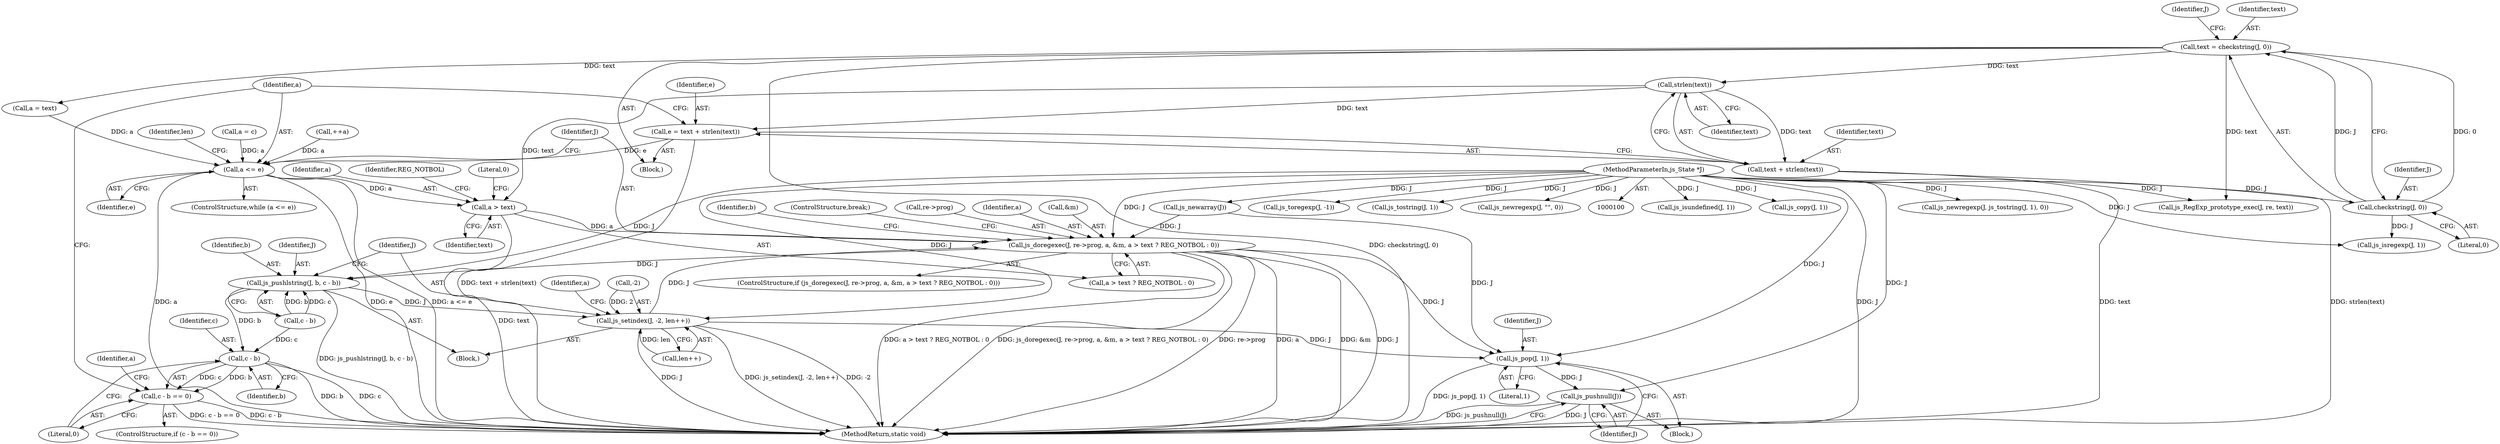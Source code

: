 digraph "0_mujs_00d4606c3baf813b7b1c176823b2729bf51002a2_1@API" {
"1000175" [label="(Call,strlen(text))"];
"1000111" [label="(Call,text = checkstring(J, 0))"];
"1000113" [label="(Call,checkstring(J, 0))"];
"1000101" [label="(MethodParameterIn,js_State *J)"];
"1000171" [label="(Call,e = text + strlen(text))"];
"1000178" [label="(Call,a <= e)"];
"1000192" [label="(Call,a > text)"];
"1000183" [label="(Call,js_doregexec(J, re->prog, a, &m, a > text ? REG_NOTBOL : 0))"];
"1000216" [label="(Call,js_pushlstring(J, b, c - b))"];
"1000222" [label="(Call,js_setindex(J, -2, len++))"];
"1000244" [label="(Call,js_pop(J, 1))"];
"1000247" [label="(Call,js_pushnull(J))"];
"1000233" [label="(Call,c - b)"];
"1000232" [label="(Call,c - b == 0)"];
"1000173" [label="(Call,text + strlen(text))"];
"1000249" [label="(MethodReturn,static void)"];
"1000226" [label="(Call,len++)"];
"1000189" [label="(Call,&m)"];
"1000184" [label="(Identifier,J)"];
"1000111" [label="(Call,text = checkstring(J, 0))"];
"1000247" [label="(Call,js_pushnull(J))"];
"1000117" [label="(Call,js_isregexp(J, 1))"];
"1000125" [label="(Call,js_isundefined(J, 1))"];
"1000102" [label="(Block,)"];
"1000244" [label="(Call,js_pop(J, 1))"];
"1000219" [label="(Call,c - b)"];
"1000101" [label="(MethodParameterIn,js_State *J)"];
"1000182" [label="(ControlStructure,if (js_doregexec(J, re->prog, a, &m, a > text ? REG_NOTBOL : 0)))"];
"1000179" [label="(Identifier,a)"];
"1000163" [label="(Call,js_newarray(J))"];
"1000199" [label="(Identifier,b)"];
"1000223" [label="(Identifier,J)"];
"1000243" [label="(Block,)"];
"1000114" [label="(Identifier,J)"];
"1000237" [label="(Call,++a)"];
"1000197" [label="(ControlStructure,break;)"];
"1000232" [label="(Call,c - b == 0)"];
"1000235" [label="(Identifier,b)"];
"1000120" [label="(Call,js_copy(J, 1))"];
"1000115" [label="(Literal,0)"];
"1000180" [label="(Identifier,e)"];
"1000194" [label="(Identifier,text)"];
"1000196" [label="(Literal,0)"];
"1000174" [label="(Identifier,text)"];
"1000236" [label="(Literal,0)"];
"1000133" [label="(Call,js_newregexp(J, js_tostring(J, 1), 0))"];
"1000113" [label="(Call,checkstring(J, 0))"];
"1000118" [label="(Identifier,J)"];
"1000141" [label="(Call,js_toregexp(J, -1))"];
"1000178" [label="(Call,a <= e)"];
"1000135" [label="(Call,js_tostring(J, 1))"];
"1000193" [label="(Identifier,a)"];
"1000173" [label="(Call,text + strlen(text))"];
"1000191" [label="(Call,a > text ? REG_NOTBOL : 0)"];
"1000176" [label="(Identifier,text)"];
"1000168" [label="(Call,a = text)"];
"1000112" [label="(Identifier,text)"];
"1000241" [label="(Identifier,len)"];
"1000216" [label="(Call,js_pushlstring(J, b, c - b))"];
"1000128" [label="(Call,js_newregexp(J, \"\", 0))"];
"1000246" [label="(Literal,1)"];
"1000238" [label="(Identifier,a)"];
"1000175" [label="(Call,strlen(text))"];
"1000222" [label="(Call,js_setindex(J, -2, len++))"];
"1000172" [label="(Identifier,e)"];
"1000192" [label="(Call,a > text)"];
"1000183" [label="(Call,js_doregexec(J, re->prog, a, &m, a > text ? REG_NOTBOL : 0))"];
"1000195" [label="(Identifier,REG_NOTBOL)"];
"1000217" [label="(Identifier,J)"];
"1000224" [label="(Call,-2)"];
"1000228" [label="(Call,a = c)"];
"1000231" [label="(ControlStructure,if (c - b == 0))"];
"1000218" [label="(Identifier,b)"];
"1000185" [label="(Call,re->prog)"];
"1000181" [label="(Block,)"];
"1000177" [label="(ControlStructure,while (a <= e))"];
"1000233" [label="(Call,c - b)"];
"1000245" [label="(Identifier,J)"];
"1000234" [label="(Identifier,c)"];
"1000171" [label="(Call,e = text + strlen(text))"];
"1000248" [label="(Identifier,J)"];
"1000229" [label="(Identifier,a)"];
"1000153" [label="(Call,js_RegExp_prototype_exec(J, re, text))"];
"1000188" [label="(Identifier,a)"];
"1000175" -> "1000173"  [label="AST: "];
"1000175" -> "1000176"  [label="CFG: "];
"1000176" -> "1000175"  [label="AST: "];
"1000173" -> "1000175"  [label="CFG: "];
"1000175" -> "1000171"  [label="DDG: text"];
"1000175" -> "1000173"  [label="DDG: text"];
"1000111" -> "1000175"  [label="DDG: text"];
"1000175" -> "1000192"  [label="DDG: text"];
"1000111" -> "1000102"  [label="AST: "];
"1000111" -> "1000113"  [label="CFG: "];
"1000112" -> "1000111"  [label="AST: "];
"1000113" -> "1000111"  [label="AST: "];
"1000118" -> "1000111"  [label="CFG: "];
"1000111" -> "1000249"  [label="DDG: checkstring(J, 0)"];
"1000113" -> "1000111"  [label="DDG: J"];
"1000113" -> "1000111"  [label="DDG: 0"];
"1000111" -> "1000153"  [label="DDG: text"];
"1000111" -> "1000168"  [label="DDG: text"];
"1000113" -> "1000115"  [label="CFG: "];
"1000114" -> "1000113"  [label="AST: "];
"1000115" -> "1000113"  [label="AST: "];
"1000101" -> "1000113"  [label="DDG: J"];
"1000113" -> "1000117"  [label="DDG: J"];
"1000101" -> "1000100"  [label="AST: "];
"1000101" -> "1000249"  [label="DDG: J"];
"1000101" -> "1000117"  [label="DDG: J"];
"1000101" -> "1000120"  [label="DDG: J"];
"1000101" -> "1000125"  [label="DDG: J"];
"1000101" -> "1000128"  [label="DDG: J"];
"1000101" -> "1000133"  [label="DDG: J"];
"1000101" -> "1000135"  [label="DDG: J"];
"1000101" -> "1000141"  [label="DDG: J"];
"1000101" -> "1000153"  [label="DDG: J"];
"1000101" -> "1000163"  [label="DDG: J"];
"1000101" -> "1000183"  [label="DDG: J"];
"1000101" -> "1000216"  [label="DDG: J"];
"1000101" -> "1000222"  [label="DDG: J"];
"1000101" -> "1000244"  [label="DDG: J"];
"1000101" -> "1000247"  [label="DDG: J"];
"1000171" -> "1000102"  [label="AST: "];
"1000171" -> "1000173"  [label="CFG: "];
"1000172" -> "1000171"  [label="AST: "];
"1000173" -> "1000171"  [label="AST: "];
"1000179" -> "1000171"  [label="CFG: "];
"1000171" -> "1000249"  [label="DDG: text + strlen(text)"];
"1000171" -> "1000178"  [label="DDG: e"];
"1000178" -> "1000177"  [label="AST: "];
"1000178" -> "1000180"  [label="CFG: "];
"1000179" -> "1000178"  [label="AST: "];
"1000180" -> "1000178"  [label="AST: "];
"1000184" -> "1000178"  [label="CFG: "];
"1000241" -> "1000178"  [label="CFG: "];
"1000178" -> "1000249"  [label="DDG: a"];
"1000178" -> "1000249"  [label="DDG: a <= e"];
"1000178" -> "1000249"  [label="DDG: e"];
"1000168" -> "1000178"  [label="DDG: a"];
"1000237" -> "1000178"  [label="DDG: a"];
"1000228" -> "1000178"  [label="DDG: a"];
"1000178" -> "1000192"  [label="DDG: a"];
"1000192" -> "1000191"  [label="AST: "];
"1000192" -> "1000194"  [label="CFG: "];
"1000193" -> "1000192"  [label="AST: "];
"1000194" -> "1000192"  [label="AST: "];
"1000195" -> "1000192"  [label="CFG: "];
"1000196" -> "1000192"  [label="CFG: "];
"1000192" -> "1000249"  [label="DDG: text"];
"1000192" -> "1000183"  [label="DDG: a"];
"1000183" -> "1000182"  [label="AST: "];
"1000183" -> "1000191"  [label="CFG: "];
"1000184" -> "1000183"  [label="AST: "];
"1000185" -> "1000183"  [label="AST: "];
"1000188" -> "1000183"  [label="AST: "];
"1000189" -> "1000183"  [label="AST: "];
"1000191" -> "1000183"  [label="AST: "];
"1000197" -> "1000183"  [label="CFG: "];
"1000199" -> "1000183"  [label="CFG: "];
"1000183" -> "1000249"  [label="DDG: re->prog"];
"1000183" -> "1000249"  [label="DDG: a"];
"1000183" -> "1000249"  [label="DDG: &m"];
"1000183" -> "1000249"  [label="DDG: J"];
"1000183" -> "1000249"  [label="DDG: a > text ? REG_NOTBOL : 0"];
"1000183" -> "1000249"  [label="DDG: js_doregexec(J, re->prog, a, &m, a > text ? REG_NOTBOL : 0)"];
"1000163" -> "1000183"  [label="DDG: J"];
"1000222" -> "1000183"  [label="DDG: J"];
"1000183" -> "1000216"  [label="DDG: J"];
"1000183" -> "1000244"  [label="DDG: J"];
"1000216" -> "1000181"  [label="AST: "];
"1000216" -> "1000219"  [label="CFG: "];
"1000217" -> "1000216"  [label="AST: "];
"1000218" -> "1000216"  [label="AST: "];
"1000219" -> "1000216"  [label="AST: "];
"1000223" -> "1000216"  [label="CFG: "];
"1000216" -> "1000249"  [label="DDG: js_pushlstring(J, b, c - b)"];
"1000219" -> "1000216"  [label="DDG: b"];
"1000219" -> "1000216"  [label="DDG: c"];
"1000216" -> "1000222"  [label="DDG: J"];
"1000216" -> "1000233"  [label="DDG: b"];
"1000222" -> "1000181"  [label="AST: "];
"1000222" -> "1000226"  [label="CFG: "];
"1000223" -> "1000222"  [label="AST: "];
"1000224" -> "1000222"  [label="AST: "];
"1000226" -> "1000222"  [label="AST: "];
"1000229" -> "1000222"  [label="CFG: "];
"1000222" -> "1000249"  [label="DDG: J"];
"1000222" -> "1000249"  [label="DDG: js_setindex(J, -2, len++)"];
"1000222" -> "1000249"  [label="DDG: -2"];
"1000224" -> "1000222"  [label="DDG: 2"];
"1000226" -> "1000222"  [label="DDG: len"];
"1000222" -> "1000244"  [label="DDG: J"];
"1000244" -> "1000243"  [label="AST: "];
"1000244" -> "1000246"  [label="CFG: "];
"1000245" -> "1000244"  [label="AST: "];
"1000246" -> "1000244"  [label="AST: "];
"1000248" -> "1000244"  [label="CFG: "];
"1000244" -> "1000249"  [label="DDG: js_pop(J, 1)"];
"1000163" -> "1000244"  [label="DDG: J"];
"1000244" -> "1000247"  [label="DDG: J"];
"1000247" -> "1000243"  [label="AST: "];
"1000247" -> "1000248"  [label="CFG: "];
"1000248" -> "1000247"  [label="AST: "];
"1000249" -> "1000247"  [label="CFG: "];
"1000247" -> "1000249"  [label="DDG: J"];
"1000247" -> "1000249"  [label="DDG: js_pushnull(J)"];
"1000233" -> "1000232"  [label="AST: "];
"1000233" -> "1000235"  [label="CFG: "];
"1000234" -> "1000233"  [label="AST: "];
"1000235" -> "1000233"  [label="AST: "];
"1000236" -> "1000233"  [label="CFG: "];
"1000233" -> "1000249"  [label="DDG: b"];
"1000233" -> "1000249"  [label="DDG: c"];
"1000233" -> "1000232"  [label="DDG: c"];
"1000233" -> "1000232"  [label="DDG: b"];
"1000219" -> "1000233"  [label="DDG: c"];
"1000232" -> "1000231"  [label="AST: "];
"1000232" -> "1000236"  [label="CFG: "];
"1000236" -> "1000232"  [label="AST: "];
"1000179" -> "1000232"  [label="CFG: "];
"1000238" -> "1000232"  [label="CFG: "];
"1000232" -> "1000249"  [label="DDG: c - b == 0"];
"1000232" -> "1000249"  [label="DDG: c - b"];
"1000174" -> "1000173"  [label="AST: "];
"1000173" -> "1000249"  [label="DDG: text"];
"1000173" -> "1000249"  [label="DDG: strlen(text)"];
}
